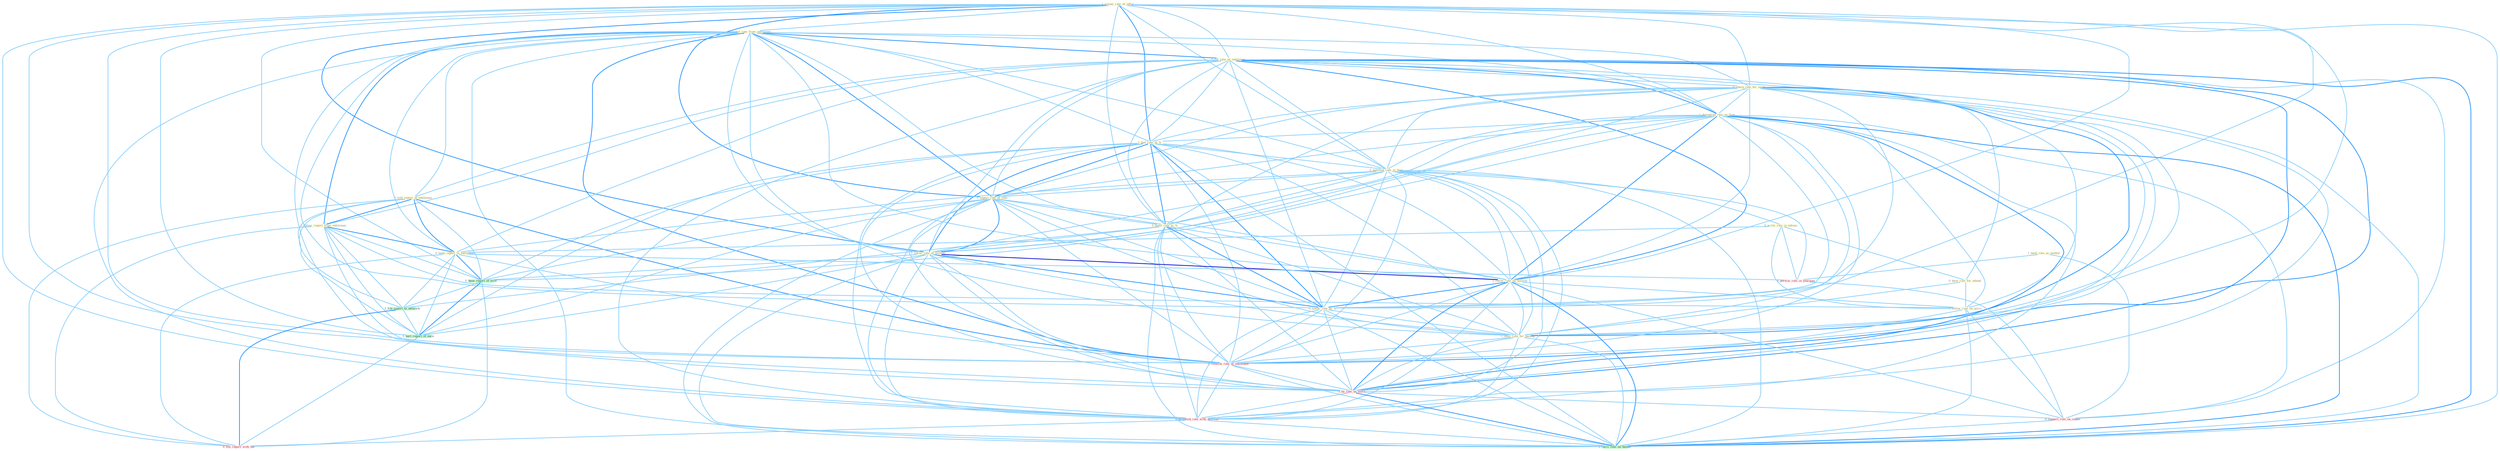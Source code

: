 Graph G{ 
    node
    [shape=polygon,style=filled,width=.5,height=.06,color="#BDFCC9",fixedsize=true,fontsize=4,
    fontcolor="#2f4f4f"];
    {node
    [color="#ffffe0", fontcolor="#8b7d6b"] "1_assum_rate_of_inflat " "0_expect_rate_from_entitynam " "1_cut_rate_on_entitynam " "0_charg_rate_for_insur " "1_downgrad_rate_on_firm " "1_had_rate_of_% " "0_question_rate_in_hear " "1_expect_rate_of_loan " "0_boost_rate_to_% " "1_told_report_at_entitynam " "1_lower_rate_of_million " "0_write_rule_in_advanc " "0_have_rule_for_attend " "1_follow_report_from_entitynam " "0_been_report_in_entitynam " "1_lower_rate_on_million " "1_follow_rule_on_price " "0_lower_rate_by_% " "1_offer_rate_for_packag " "1_back_role_as_mediat "}
{node [color="#fff0f5", fontcolor="#b22222"] "0_confirm_rate_at_entitynam " "1_portrai_role_in_yearnum " "0_ha_rate_on_morn " "0_support_role_on_condit " "0_establish_rate_with_descend " "0_file_report_with_the "}
edge [color="#B0E2FF"];

	"1_assum_rate_of_inflat " -- "0_expect_rate_from_entitynam " [w="1", color="#87cefa" ];
	"1_assum_rate_of_inflat " -- "1_cut_rate_on_entitynam " [w="1", color="#87cefa" ];
	"1_assum_rate_of_inflat " -- "0_charg_rate_for_insur " [w="1", color="#87cefa" ];
	"1_assum_rate_of_inflat " -- "1_downgrad_rate_on_firm " [w="1", color="#87cefa" ];
	"1_assum_rate_of_inflat " -- "1_had_rate_of_% " [w="2", color="#1e90ff" , len=0.8];
	"1_assum_rate_of_inflat " -- "0_question_rate_in_hear " [w="1", color="#87cefa" ];
	"1_assum_rate_of_inflat " -- "1_expect_rate_of_loan " [w="2", color="#1e90ff" , len=0.8];
	"1_assum_rate_of_inflat " -- "0_boost_rate_to_% " [w="1", color="#87cefa" ];
	"1_assum_rate_of_inflat " -- "1_lower_rate_of_million " [w="2", color="#1e90ff" , len=0.8];
	"1_assum_rate_of_inflat " -- "1_lower_rate_on_million " [w="1", color="#87cefa" ];
	"1_assum_rate_of_inflat " -- "0_lower_rate_by_% " [w="1", color="#87cefa" ];
	"1_assum_rate_of_inflat " -- "1_offer_rate_for_packag " [w="1", color="#87cefa" ];
	"1_assum_rate_of_inflat " -- "0_confirm_rate_at_entitynam " [w="1", color="#87cefa" ];
	"1_assum_rate_of_inflat " -- "1_been_report_of_firm " [w="1", color="#87cefa" ];
	"1_assum_rate_of_inflat " -- "0_ha_rate_on_morn " [w="1", color="#87cefa" ];
	"1_assum_rate_of_inflat " -- "1_hurt_report_of_earn " [w="1", color="#87cefa" ];
	"1_assum_rate_of_inflat " -- "0_establish_rate_with_descend " [w="1", color="#87cefa" ];
	"1_assum_rate_of_inflat " -- "1_carri_rate_on_balanc " [w="1", color="#87cefa" ];
	"0_expect_rate_from_entitynam " -- "1_cut_rate_on_entitynam " [w="2", color="#1e90ff" , len=0.8];
	"0_expect_rate_from_entitynam " -- "0_charg_rate_for_insur " [w="1", color="#87cefa" ];
	"0_expect_rate_from_entitynam " -- "1_downgrad_rate_on_firm " [w="1", color="#87cefa" ];
	"0_expect_rate_from_entitynam " -- "1_had_rate_of_% " [w="1", color="#87cefa" ];
	"0_expect_rate_from_entitynam " -- "0_question_rate_in_hear " [w="1", color="#87cefa" ];
	"0_expect_rate_from_entitynam " -- "1_expect_rate_of_loan " [w="2", color="#1e90ff" , len=0.8];
	"0_expect_rate_from_entitynam " -- "0_boost_rate_to_% " [w="1", color="#87cefa" ];
	"0_expect_rate_from_entitynam " -- "1_told_report_at_entitynam " [w="1", color="#87cefa" ];
	"0_expect_rate_from_entitynam " -- "1_lower_rate_of_million " [w="1", color="#87cefa" ];
	"0_expect_rate_from_entitynam " -- "1_follow_report_from_entitynam " [w="2", color="#1e90ff" , len=0.8];
	"0_expect_rate_from_entitynam " -- "0_been_report_in_entitynam " [w="1", color="#87cefa" ];
	"0_expect_rate_from_entitynam " -- "1_lower_rate_on_million " [w="1", color="#87cefa" ];
	"0_expect_rate_from_entitynam " -- "0_lower_rate_by_% " [w="1", color="#87cefa" ];
	"0_expect_rate_from_entitynam " -- "1_offer_rate_for_packag " [w="1", color="#87cefa" ];
	"0_expect_rate_from_entitynam " -- "0_confirm_rate_at_entitynam " [w="2", color="#1e90ff" , len=0.8];
	"0_expect_rate_from_entitynam " -- "0_ha_rate_on_morn " [w="1", color="#87cefa" ];
	"0_expect_rate_from_entitynam " -- "0_establish_rate_with_descend " [w="1", color="#87cefa" ];
	"0_expect_rate_from_entitynam " -- "1_carri_rate_on_balanc " [w="1", color="#87cefa" ];
	"1_cut_rate_on_entitynam " -- "0_charg_rate_for_insur " [w="1", color="#87cefa" ];
	"1_cut_rate_on_entitynam " -- "1_downgrad_rate_on_firm " [w="2", color="#1e90ff" , len=0.8];
	"1_cut_rate_on_entitynam " -- "1_had_rate_of_% " [w="1", color="#87cefa" ];
	"1_cut_rate_on_entitynam " -- "0_question_rate_in_hear " [w="1", color="#87cefa" ];
	"1_cut_rate_on_entitynam " -- "1_expect_rate_of_loan " [w="1", color="#87cefa" ];
	"1_cut_rate_on_entitynam " -- "0_boost_rate_to_% " [w="1", color="#87cefa" ];
	"1_cut_rate_on_entitynam " -- "1_told_report_at_entitynam " [w="1", color="#87cefa" ];
	"1_cut_rate_on_entitynam " -- "1_lower_rate_of_million " [w="1", color="#87cefa" ];
	"1_cut_rate_on_entitynam " -- "1_follow_report_from_entitynam " [w="1", color="#87cefa" ];
	"1_cut_rate_on_entitynam " -- "0_been_report_in_entitynam " [w="1", color="#87cefa" ];
	"1_cut_rate_on_entitynam " -- "1_lower_rate_on_million " [w="2", color="#1e90ff" , len=0.8];
	"1_cut_rate_on_entitynam " -- "1_follow_rule_on_price " [w="1", color="#87cefa" ];
	"1_cut_rate_on_entitynam " -- "0_lower_rate_by_% " [w="1", color="#87cefa" ];
	"1_cut_rate_on_entitynam " -- "1_offer_rate_for_packag " [w="1", color="#87cefa" ];
	"1_cut_rate_on_entitynam " -- "0_confirm_rate_at_entitynam " [w="2", color="#1e90ff" , len=0.8];
	"1_cut_rate_on_entitynam " -- "0_ha_rate_on_morn " [w="2", color="#1e90ff" , len=0.8];
	"1_cut_rate_on_entitynam " -- "0_support_role_on_condit " [w="1", color="#87cefa" ];
	"1_cut_rate_on_entitynam " -- "0_establish_rate_with_descend " [w="1", color="#87cefa" ];
	"1_cut_rate_on_entitynam " -- "1_carri_rate_on_balanc " [w="2", color="#1e90ff" , len=0.8];
	"0_charg_rate_for_insur " -- "1_downgrad_rate_on_firm " [w="1", color="#87cefa" ];
	"0_charg_rate_for_insur " -- "1_had_rate_of_% " [w="1", color="#87cefa" ];
	"0_charg_rate_for_insur " -- "0_question_rate_in_hear " [w="1", color="#87cefa" ];
	"0_charg_rate_for_insur " -- "1_expect_rate_of_loan " [w="1", color="#87cefa" ];
	"0_charg_rate_for_insur " -- "0_boost_rate_to_% " [w="1", color="#87cefa" ];
	"0_charg_rate_for_insur " -- "1_lower_rate_of_million " [w="1", color="#87cefa" ];
	"0_charg_rate_for_insur " -- "0_have_rule_for_attend " [w="1", color="#87cefa" ];
	"0_charg_rate_for_insur " -- "1_lower_rate_on_million " [w="1", color="#87cefa" ];
	"0_charg_rate_for_insur " -- "0_lower_rate_by_% " [w="1", color="#87cefa" ];
	"0_charg_rate_for_insur " -- "1_offer_rate_for_packag " [w="2", color="#1e90ff" , len=0.8];
	"0_charg_rate_for_insur " -- "0_confirm_rate_at_entitynam " [w="1", color="#87cefa" ];
	"0_charg_rate_for_insur " -- "0_ha_rate_on_morn " [w="1", color="#87cefa" ];
	"0_charg_rate_for_insur " -- "0_establish_rate_with_descend " [w="1", color="#87cefa" ];
	"0_charg_rate_for_insur " -- "1_carri_rate_on_balanc " [w="1", color="#87cefa" ];
	"1_downgrad_rate_on_firm " -- "1_had_rate_of_% " [w="1", color="#87cefa" ];
	"1_downgrad_rate_on_firm " -- "0_question_rate_in_hear " [w="1", color="#87cefa" ];
	"1_downgrad_rate_on_firm " -- "1_expect_rate_of_loan " [w="1", color="#87cefa" ];
	"1_downgrad_rate_on_firm " -- "0_boost_rate_to_% " [w="1", color="#87cefa" ];
	"1_downgrad_rate_on_firm " -- "1_lower_rate_of_million " [w="1", color="#87cefa" ];
	"1_downgrad_rate_on_firm " -- "1_lower_rate_on_million " [w="2", color="#1e90ff" , len=0.8];
	"1_downgrad_rate_on_firm " -- "1_follow_rule_on_price " [w="1", color="#87cefa" ];
	"1_downgrad_rate_on_firm " -- "0_lower_rate_by_% " [w="1", color="#87cefa" ];
	"1_downgrad_rate_on_firm " -- "1_offer_rate_for_packag " [w="1", color="#87cefa" ];
	"1_downgrad_rate_on_firm " -- "0_confirm_rate_at_entitynam " [w="1", color="#87cefa" ];
	"1_downgrad_rate_on_firm " -- "1_been_report_of_firm " [w="1", color="#87cefa" ];
	"1_downgrad_rate_on_firm " -- "0_ha_rate_on_morn " [w="2", color="#1e90ff" , len=0.8];
	"1_downgrad_rate_on_firm " -- "0_support_role_on_condit " [w="1", color="#87cefa" ];
	"1_downgrad_rate_on_firm " -- "0_establish_rate_with_descend " [w="1", color="#87cefa" ];
	"1_downgrad_rate_on_firm " -- "1_carri_rate_on_balanc " [w="2", color="#1e90ff" , len=0.8];
	"1_had_rate_of_% " -- "0_question_rate_in_hear " [w="1", color="#87cefa" ];
	"1_had_rate_of_% " -- "1_expect_rate_of_loan " [w="2", color="#1e90ff" , len=0.8];
	"1_had_rate_of_% " -- "0_boost_rate_to_% " [w="2", color="#1e90ff" , len=0.8];
	"1_had_rate_of_% " -- "1_lower_rate_of_million " [w="2", color="#1e90ff" , len=0.8];
	"1_had_rate_of_% " -- "1_lower_rate_on_million " [w="1", color="#87cefa" ];
	"1_had_rate_of_% " -- "0_lower_rate_by_% " [w="2", color="#1e90ff" , len=0.8];
	"1_had_rate_of_% " -- "1_offer_rate_for_packag " [w="1", color="#87cefa" ];
	"1_had_rate_of_% " -- "0_confirm_rate_at_entitynam " [w="1", color="#87cefa" ];
	"1_had_rate_of_% " -- "1_been_report_of_firm " [w="1", color="#87cefa" ];
	"1_had_rate_of_% " -- "0_ha_rate_on_morn " [w="1", color="#87cefa" ];
	"1_had_rate_of_% " -- "1_hurt_report_of_earn " [w="1", color="#87cefa" ];
	"1_had_rate_of_% " -- "0_establish_rate_with_descend " [w="1", color="#87cefa" ];
	"1_had_rate_of_% " -- "1_carri_rate_on_balanc " [w="1", color="#87cefa" ];
	"0_question_rate_in_hear " -- "1_expect_rate_of_loan " [w="1", color="#87cefa" ];
	"0_question_rate_in_hear " -- "0_boost_rate_to_% " [w="1", color="#87cefa" ];
	"0_question_rate_in_hear " -- "1_lower_rate_of_million " [w="1", color="#87cefa" ];
	"0_question_rate_in_hear " -- "0_write_rule_in_advanc " [w="1", color="#87cefa" ];
	"0_question_rate_in_hear " -- "0_been_report_in_entitynam " [w="1", color="#87cefa" ];
	"0_question_rate_in_hear " -- "1_lower_rate_on_million " [w="1", color="#87cefa" ];
	"0_question_rate_in_hear " -- "0_lower_rate_by_% " [w="1", color="#87cefa" ];
	"0_question_rate_in_hear " -- "1_offer_rate_for_packag " [w="1", color="#87cefa" ];
	"0_question_rate_in_hear " -- "0_confirm_rate_at_entitynam " [w="1", color="#87cefa" ];
	"0_question_rate_in_hear " -- "1_portrai_role_in_yearnum " [w="1", color="#87cefa" ];
	"0_question_rate_in_hear " -- "0_ha_rate_on_morn " [w="1", color="#87cefa" ];
	"0_question_rate_in_hear " -- "0_establish_rate_with_descend " [w="1", color="#87cefa" ];
	"0_question_rate_in_hear " -- "1_carri_rate_on_balanc " [w="1", color="#87cefa" ];
	"1_expect_rate_of_loan " -- "0_boost_rate_to_% " [w="1", color="#87cefa" ];
	"1_expect_rate_of_loan " -- "1_lower_rate_of_million " [w="2", color="#1e90ff" , len=0.8];
	"1_expect_rate_of_loan " -- "1_lower_rate_on_million " [w="1", color="#87cefa" ];
	"1_expect_rate_of_loan " -- "0_lower_rate_by_% " [w="1", color="#87cefa" ];
	"1_expect_rate_of_loan " -- "1_offer_rate_for_packag " [w="1", color="#87cefa" ];
	"1_expect_rate_of_loan " -- "0_confirm_rate_at_entitynam " [w="1", color="#87cefa" ];
	"1_expect_rate_of_loan " -- "1_been_report_of_firm " [w="1", color="#87cefa" ];
	"1_expect_rate_of_loan " -- "0_ha_rate_on_morn " [w="1", color="#87cefa" ];
	"1_expect_rate_of_loan " -- "1_hurt_report_of_earn " [w="1", color="#87cefa" ];
	"1_expect_rate_of_loan " -- "0_establish_rate_with_descend " [w="1", color="#87cefa" ];
	"1_expect_rate_of_loan " -- "1_carri_rate_on_balanc " [w="1", color="#87cefa" ];
	"0_boost_rate_to_% " -- "1_lower_rate_of_million " [w="1", color="#87cefa" ];
	"0_boost_rate_to_% " -- "1_lower_rate_on_million " [w="1", color="#87cefa" ];
	"0_boost_rate_to_% " -- "0_lower_rate_by_% " [w="2", color="#1e90ff" , len=0.8];
	"0_boost_rate_to_% " -- "1_offer_rate_for_packag " [w="1", color="#87cefa" ];
	"0_boost_rate_to_% " -- "0_confirm_rate_at_entitynam " [w="1", color="#87cefa" ];
	"0_boost_rate_to_% " -- "1_file_report_to_network " [w="1", color="#87cefa" ];
	"0_boost_rate_to_% " -- "0_ha_rate_on_morn " [w="1", color="#87cefa" ];
	"0_boost_rate_to_% " -- "0_establish_rate_with_descend " [w="1", color="#87cefa" ];
	"0_boost_rate_to_% " -- "1_carri_rate_on_balanc " [w="1", color="#87cefa" ];
	"1_told_report_at_entitynam " -- "1_follow_report_from_entitynam " [w="2", color="#1e90ff" , len=0.8];
	"1_told_report_at_entitynam " -- "0_been_report_in_entitynam " [w="2", color="#1e90ff" , len=0.8];
	"1_told_report_at_entitynam " -- "0_confirm_rate_at_entitynam " [w="2", color="#1e90ff" , len=0.8];
	"1_told_report_at_entitynam " -- "1_been_report_of_firm " [w="1", color="#87cefa" ];
	"1_told_report_at_entitynam " -- "1_file_report_to_network " [w="1", color="#87cefa" ];
	"1_told_report_at_entitynam " -- "1_hurt_report_of_earn " [w="1", color="#87cefa" ];
	"1_told_report_at_entitynam " -- "0_file_report_with_the " [w="1", color="#87cefa" ];
	"1_lower_rate_of_million " -- "1_lower_rate_on_million " [w="3", color="#0000cd" , len=0.6];
	"1_lower_rate_of_million " -- "0_lower_rate_by_% " [w="2", color="#1e90ff" , len=0.8];
	"1_lower_rate_of_million " -- "1_offer_rate_for_packag " [w="1", color="#87cefa" ];
	"1_lower_rate_of_million " -- "0_confirm_rate_at_entitynam " [w="1", color="#87cefa" ];
	"1_lower_rate_of_million " -- "1_been_report_of_firm " [w="1", color="#87cefa" ];
	"1_lower_rate_of_million " -- "0_ha_rate_on_morn " [w="1", color="#87cefa" ];
	"1_lower_rate_of_million " -- "1_hurt_report_of_earn " [w="1", color="#87cefa" ];
	"1_lower_rate_of_million " -- "0_establish_rate_with_descend " [w="1", color="#87cefa" ];
	"1_lower_rate_of_million " -- "1_carri_rate_on_balanc " [w="1", color="#87cefa" ];
	"0_write_rule_in_advanc " -- "0_have_rule_for_attend " [w="1", color="#87cefa" ];
	"0_write_rule_in_advanc " -- "0_been_report_in_entitynam " [w="1", color="#87cefa" ];
	"0_write_rule_in_advanc " -- "1_follow_rule_on_price " [w="1", color="#87cefa" ];
	"0_write_rule_in_advanc " -- "1_portrai_role_in_yearnum " [w="1", color="#87cefa" ];
	"0_have_rule_for_attend " -- "1_follow_rule_on_price " [w="1", color="#87cefa" ];
	"0_have_rule_for_attend " -- "1_offer_rate_for_packag " [w="1", color="#87cefa" ];
	"1_follow_report_from_entitynam " -- "0_been_report_in_entitynam " [w="2", color="#1e90ff" , len=0.8];
	"1_follow_report_from_entitynam " -- "1_follow_rule_on_price " [w="1", color="#87cefa" ];
	"1_follow_report_from_entitynam " -- "0_confirm_rate_at_entitynam " [w="1", color="#87cefa" ];
	"1_follow_report_from_entitynam " -- "1_been_report_of_firm " [w="1", color="#87cefa" ];
	"1_follow_report_from_entitynam " -- "1_file_report_to_network " [w="1", color="#87cefa" ];
	"1_follow_report_from_entitynam " -- "1_hurt_report_of_earn " [w="1", color="#87cefa" ];
	"1_follow_report_from_entitynam " -- "0_file_report_with_the " [w="1", color="#87cefa" ];
	"0_been_report_in_entitynam " -- "0_confirm_rate_at_entitynam " [w="1", color="#87cefa" ];
	"0_been_report_in_entitynam " -- "1_been_report_of_firm " [w="2", color="#1e90ff" , len=0.8];
	"0_been_report_in_entitynam " -- "1_file_report_to_network " [w="1", color="#87cefa" ];
	"0_been_report_in_entitynam " -- "1_portrai_role_in_yearnum " [w="1", color="#87cefa" ];
	"0_been_report_in_entitynam " -- "1_hurt_report_of_earn " [w="1", color="#87cefa" ];
	"0_been_report_in_entitynam " -- "0_file_report_with_the " [w="1", color="#87cefa" ];
	"1_lower_rate_on_million " -- "1_follow_rule_on_price " [w="1", color="#87cefa" ];
	"1_lower_rate_on_million " -- "0_lower_rate_by_% " [w="2", color="#1e90ff" , len=0.8];
	"1_lower_rate_on_million " -- "1_offer_rate_for_packag " [w="1", color="#87cefa" ];
	"1_lower_rate_on_million " -- "0_confirm_rate_at_entitynam " [w="1", color="#87cefa" ];
	"1_lower_rate_on_million " -- "0_ha_rate_on_morn " [w="2", color="#1e90ff" , len=0.8];
	"1_lower_rate_on_million " -- "0_support_role_on_condit " [w="1", color="#87cefa" ];
	"1_lower_rate_on_million " -- "0_establish_rate_with_descend " [w="1", color="#87cefa" ];
	"1_lower_rate_on_million " -- "1_carri_rate_on_balanc " [w="2", color="#1e90ff" , len=0.8];
	"1_follow_rule_on_price " -- "0_ha_rate_on_morn " [w="1", color="#87cefa" ];
	"1_follow_rule_on_price " -- "0_support_role_on_condit " [w="1", color="#87cefa" ];
	"1_follow_rule_on_price " -- "1_carri_rate_on_balanc " [w="1", color="#87cefa" ];
	"0_lower_rate_by_% " -- "1_offer_rate_for_packag " [w="1", color="#87cefa" ];
	"0_lower_rate_by_% " -- "0_confirm_rate_at_entitynam " [w="1", color="#87cefa" ];
	"0_lower_rate_by_% " -- "0_ha_rate_on_morn " [w="1", color="#87cefa" ];
	"0_lower_rate_by_% " -- "0_establish_rate_with_descend " [w="1", color="#87cefa" ];
	"0_lower_rate_by_% " -- "1_carri_rate_on_balanc " [w="1", color="#87cefa" ];
	"1_offer_rate_for_packag " -- "0_confirm_rate_at_entitynam " [w="1", color="#87cefa" ];
	"1_offer_rate_for_packag " -- "0_ha_rate_on_morn " [w="1", color="#87cefa" ];
	"1_offer_rate_for_packag " -- "0_establish_rate_with_descend " [w="1", color="#87cefa" ];
	"1_offer_rate_for_packag " -- "1_carri_rate_on_balanc " [w="1", color="#87cefa" ];
	"1_back_role_as_mediat " -- "1_portrai_role_in_yearnum " [w="1", color="#87cefa" ];
	"1_back_role_as_mediat " -- "0_support_role_on_condit " [w="1", color="#87cefa" ];
	"0_confirm_rate_at_entitynam " -- "0_ha_rate_on_morn " [w="1", color="#87cefa" ];
	"0_confirm_rate_at_entitynam " -- "0_establish_rate_with_descend " [w="1", color="#87cefa" ];
	"0_confirm_rate_at_entitynam " -- "1_carri_rate_on_balanc " [w="1", color="#87cefa" ];
	"1_been_report_of_firm " -- "1_file_report_to_network " [w="1", color="#87cefa" ];
	"1_been_report_of_firm " -- "1_hurt_report_of_earn " [w="2", color="#1e90ff" , len=0.8];
	"1_been_report_of_firm " -- "0_file_report_with_the " [w="1", color="#87cefa" ];
	"1_file_report_to_network " -- "1_hurt_report_of_earn " [w="1", color="#87cefa" ];
	"1_file_report_to_network " -- "0_file_report_with_the " [w="2", color="#1e90ff" , len=0.8];
	"1_portrai_role_in_yearnum " -- "0_support_role_on_condit " [w="1", color="#87cefa" ];
	"0_ha_rate_on_morn " -- "0_support_role_on_condit " [w="1", color="#87cefa" ];
	"0_ha_rate_on_morn " -- "0_establish_rate_with_descend " [w="1", color="#87cefa" ];
	"0_ha_rate_on_morn " -- "1_carri_rate_on_balanc " [w="2", color="#1e90ff" , len=0.8];
	"1_hurt_report_of_earn " -- "0_file_report_with_the " [w="1", color="#87cefa" ];
	"0_support_role_on_condit " -- "1_carri_rate_on_balanc " [w="1", color="#87cefa" ];
	"0_establish_rate_with_descend " -- "1_carri_rate_on_balanc " [w="1", color="#87cefa" ];
	"0_establish_rate_with_descend " -- "0_file_report_with_the " [w="1", color="#87cefa" ];
}